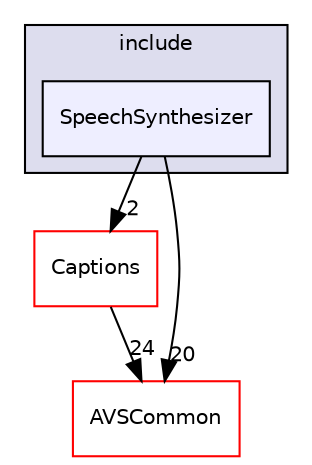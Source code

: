 digraph "/home/ANT.AMAZON.COM/womw/workplace/1.19_release/doxy/avs-device-sdk/CapabilityAgents/SpeechSynthesizer/include/SpeechSynthesizer" {
  compound=true
  node [ fontsize="10", fontname="Helvetica"];
  edge [ labelfontsize="10", labelfontname="Helvetica"];
  subgraph clusterdir_6e2730d153b793e6456d6b6cc64aaf73 {
    graph [ bgcolor="#ddddee", pencolor="black", label="include" fontname="Helvetica", fontsize="10", URL="dir_6e2730d153b793e6456d6b6cc64aaf73.html"]
  dir_a90f42b18fd0de782ffa29d6415f38bd [shape=box, label="SpeechSynthesizer", style="filled", fillcolor="#eeeeff", pencolor="black", URL="dir_a90f42b18fd0de782ffa29d6415f38bd.html"];
  }
  dir_de0e77330fd0ab33359e90b501923c8e [shape=box label="Captions" fillcolor="white" style="filled" color="red" URL="dir_de0e77330fd0ab33359e90b501923c8e.html"];
  dir_13e65effb2bde530b17b3d5eefcd0266 [shape=box label="AVSCommon" fillcolor="white" style="filled" color="red" URL="dir_13e65effb2bde530b17b3d5eefcd0266.html"];
  dir_de0e77330fd0ab33359e90b501923c8e->dir_13e65effb2bde530b17b3d5eefcd0266 [headlabel="24", labeldistance=1.5 headhref="dir_000268_000017.html"];
  dir_a90f42b18fd0de782ffa29d6415f38bd->dir_de0e77330fd0ab33359e90b501923c8e [headlabel="2", labeldistance=1.5 headhref="dir_000249_000268.html"];
  dir_a90f42b18fd0de782ffa29d6415f38bd->dir_13e65effb2bde530b17b3d5eefcd0266 [headlabel="20", labeldistance=1.5 headhref="dir_000249_000017.html"];
}
